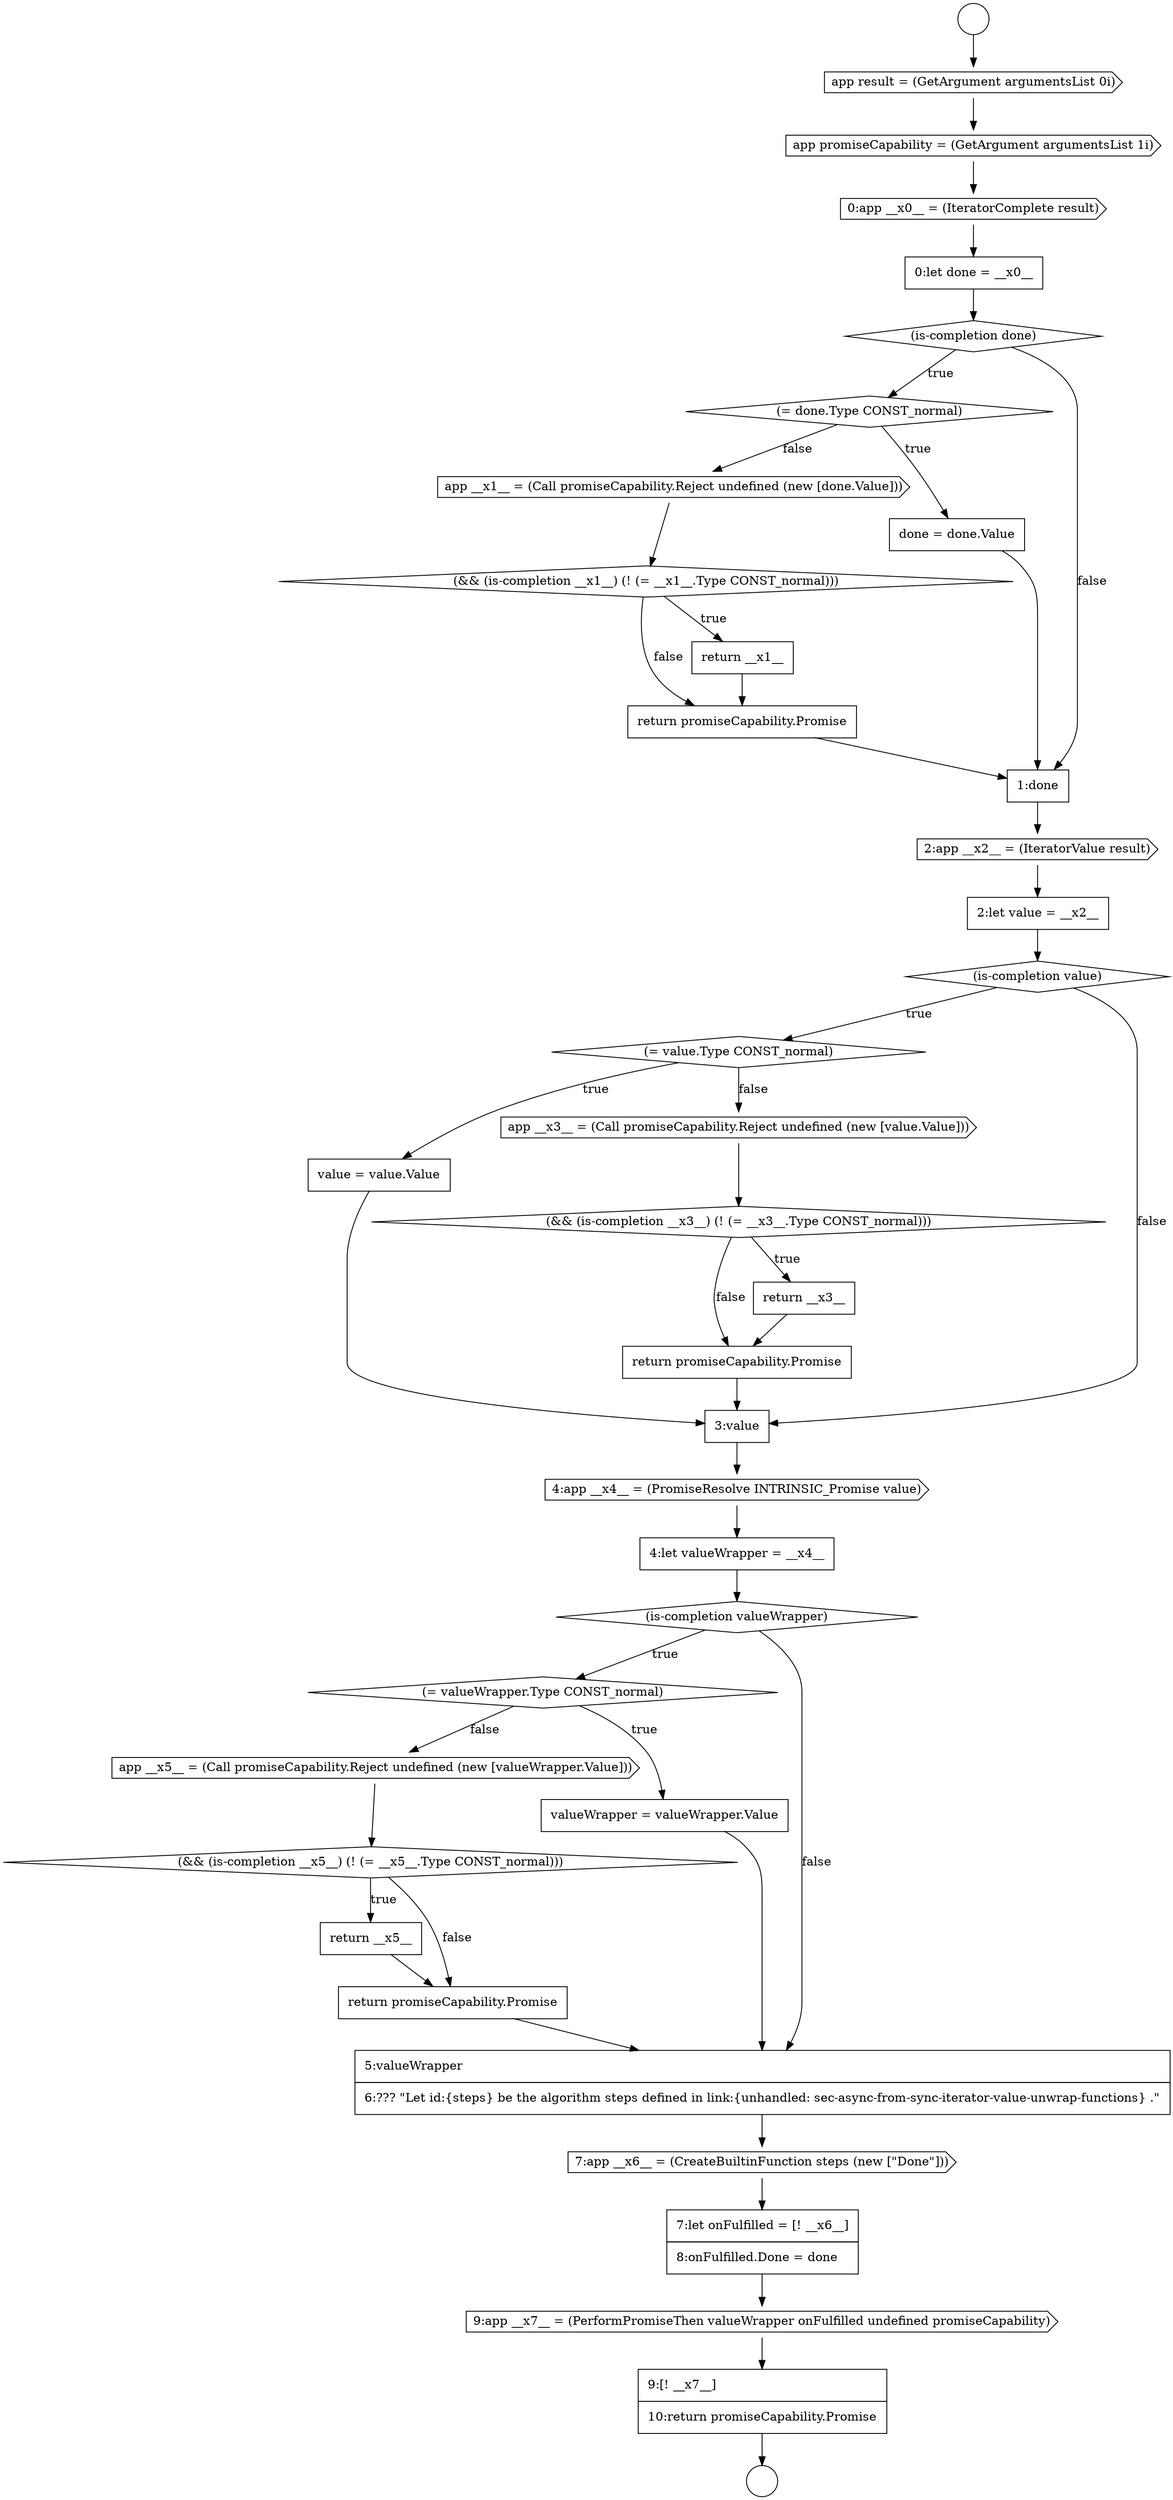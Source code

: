 digraph {
  node18180 [shape=cds, label=<<font color="black">app __x1__ = (Call promiseCapability.Reject undefined (new [done.Value]))</font>> color="black" fillcolor="white" style=filled]
  node18193 [shape=none, margin=0, label=<<font color="black">
    <table border="0" cellborder="1" cellspacing="0" cellpadding="10">
      <tr><td align="left">return promiseCapability.Promise</td></tr>
    </table>
  </font>> color="black" fillcolor="white" style=filled]
  node18171 [shape=circle label=" " color="black" fillcolor="white" style=filled]
  node18187 [shape=diamond, label=<<font color="black">(is-completion value)</font>> color="black" fillcolor="white" style=filled]
  node18207 [shape=cds, label=<<font color="black">9:app __x7__ = (PerformPromiseThen valueWrapper onFulfilled undefined promiseCapability)</font>> color="black" fillcolor="white" style=filled]
  node18197 [shape=diamond, label=<<font color="black">(is-completion valueWrapper)</font>> color="black" fillcolor="white" style=filled]
  node18177 [shape=diamond, label=<<font color="black">(is-completion done)</font>> color="black" fillcolor="white" style=filled]
  node18200 [shape=cds, label=<<font color="black">app __x5__ = (Call promiseCapability.Reject undefined (new [valueWrapper.Value]))</font>> color="black" fillcolor="white" style=filled]
  node18183 [shape=none, margin=0, label=<<font color="black">
    <table border="0" cellborder="1" cellspacing="0" cellpadding="10">
      <tr><td align="left">return promiseCapability.Promise</td></tr>
    </table>
  </font>> color="black" fillcolor="white" style=filled]
  node18188 [shape=diamond, label=<<font color="black">(= value.Type CONST_normal)</font>> color="black" fillcolor="white" style=filled]
  node18191 [shape=diamond, label=<<font color="black">(&amp;&amp; (is-completion __x3__) (! (= __x3__.Type CONST_normal)))</font>> color="black" fillcolor="white" style=filled]
  node18196 [shape=none, margin=0, label=<<font color="black">
    <table border="0" cellborder="1" cellspacing="0" cellpadding="10">
      <tr><td align="left">4:let valueWrapper = __x4__</td></tr>
    </table>
  </font>> color="black" fillcolor="white" style=filled]
  node18195 [shape=cds, label=<<font color="black">4:app __x4__ = (PromiseResolve INTRINSIC_Promise value)</font>> color="black" fillcolor="white" style=filled]
  node18182 [shape=none, margin=0, label=<<font color="black">
    <table border="0" cellborder="1" cellspacing="0" cellpadding="10">
      <tr><td align="left">return __x1__</td></tr>
    </table>
  </font>> color="black" fillcolor="white" style=filled]
  node18199 [shape=none, margin=0, label=<<font color="black">
    <table border="0" cellborder="1" cellspacing="0" cellpadding="10">
      <tr><td align="left">valueWrapper = valueWrapper.Value</td></tr>
    </table>
  </font>> color="black" fillcolor="white" style=filled]
  node18189 [shape=none, margin=0, label=<<font color="black">
    <table border="0" cellborder="1" cellspacing="0" cellpadding="10">
      <tr><td align="left">value = value.Value</td></tr>
    </table>
  </font>> color="black" fillcolor="white" style=filled]
  node18173 [shape=cds, label=<<font color="black">app result = (GetArgument argumentsList 0i)</font>> color="black" fillcolor="white" style=filled]
  node18185 [shape=cds, label=<<font color="black">2:app __x2__ = (IteratorValue result)</font>> color="black" fillcolor="white" style=filled]
  node18192 [shape=none, margin=0, label=<<font color="black">
    <table border="0" cellborder="1" cellspacing="0" cellpadding="10">
      <tr><td align="left">return __x3__</td></tr>
    </table>
  </font>> color="black" fillcolor="white" style=filled]
  node18202 [shape=none, margin=0, label=<<font color="black">
    <table border="0" cellborder="1" cellspacing="0" cellpadding="10">
      <tr><td align="left">return __x5__</td></tr>
    </table>
  </font>> color="black" fillcolor="white" style=filled]
  node18198 [shape=diamond, label=<<font color="black">(= valueWrapper.Type CONST_normal)</font>> color="black" fillcolor="white" style=filled]
  node18179 [shape=none, margin=0, label=<<font color="black">
    <table border="0" cellborder="1" cellspacing="0" cellpadding="10">
      <tr><td align="left">done = done.Value</td></tr>
    </table>
  </font>> color="black" fillcolor="white" style=filled]
  node18194 [shape=none, margin=0, label=<<font color="black">
    <table border="0" cellborder="1" cellspacing="0" cellpadding="10">
      <tr><td align="left">3:value</td></tr>
    </table>
  </font>> color="black" fillcolor="white" style=filled]
  node18174 [shape=cds, label=<<font color="black">app promiseCapability = (GetArgument argumentsList 1i)</font>> color="black" fillcolor="white" style=filled]
  node18178 [shape=diamond, label=<<font color="black">(= done.Type CONST_normal)</font>> color="black" fillcolor="white" style=filled]
  node18184 [shape=none, margin=0, label=<<font color="black">
    <table border="0" cellborder="1" cellspacing="0" cellpadding="10">
      <tr><td align="left">1:done</td></tr>
    </table>
  </font>> color="black" fillcolor="white" style=filled]
  node18190 [shape=cds, label=<<font color="black">app __x3__ = (Call promiseCapability.Reject undefined (new [value.Value]))</font>> color="black" fillcolor="white" style=filled]
  node18175 [shape=cds, label=<<font color="black">0:app __x0__ = (IteratorComplete result)</font>> color="black" fillcolor="white" style=filled]
  node18204 [shape=none, margin=0, label=<<font color="black">
    <table border="0" cellborder="1" cellspacing="0" cellpadding="10">
      <tr><td align="left">5:valueWrapper</td></tr>
      <tr><td align="left">6:??? &quot;Let id:{steps} be the algorithm steps defined in link:{unhandled: sec-async-from-sync-iterator-value-unwrap-functions} .&quot;</td></tr>
    </table>
  </font>> color="black" fillcolor="white" style=filled]
  node18172 [shape=circle label=" " color="black" fillcolor="white" style=filled]
  node18205 [shape=cds, label=<<font color="black">7:app __x6__ = (CreateBuiltinFunction steps (new [&quot;Done&quot;]))</font>> color="black" fillcolor="white" style=filled]
  node18208 [shape=none, margin=0, label=<<font color="black">
    <table border="0" cellborder="1" cellspacing="0" cellpadding="10">
      <tr><td align="left">9:[! __x7__]</td></tr>
      <tr><td align="left">10:return promiseCapability.Promise</td></tr>
    </table>
  </font>> color="black" fillcolor="white" style=filled]
  node18176 [shape=none, margin=0, label=<<font color="black">
    <table border="0" cellborder="1" cellspacing="0" cellpadding="10">
      <tr><td align="left">0:let done = __x0__</td></tr>
    </table>
  </font>> color="black" fillcolor="white" style=filled]
  node18201 [shape=diamond, label=<<font color="black">(&amp;&amp; (is-completion __x5__) (! (= __x5__.Type CONST_normal)))</font>> color="black" fillcolor="white" style=filled]
  node18206 [shape=none, margin=0, label=<<font color="black">
    <table border="0" cellborder="1" cellspacing="0" cellpadding="10">
      <tr><td align="left">7:let onFulfilled = [! __x6__]</td></tr>
      <tr><td align="left">8:onFulfilled.Done = done</td></tr>
    </table>
  </font>> color="black" fillcolor="white" style=filled]
  node18203 [shape=none, margin=0, label=<<font color="black">
    <table border="0" cellborder="1" cellspacing="0" cellpadding="10">
      <tr><td align="left">return promiseCapability.Promise</td></tr>
    </table>
  </font>> color="black" fillcolor="white" style=filled]
  node18186 [shape=none, margin=0, label=<<font color="black">
    <table border="0" cellborder="1" cellspacing="0" cellpadding="10">
      <tr><td align="left">2:let value = __x2__</td></tr>
    </table>
  </font>> color="black" fillcolor="white" style=filled]
  node18181 [shape=diamond, label=<<font color="black">(&amp;&amp; (is-completion __x1__) (! (= __x1__.Type CONST_normal)))</font>> color="black" fillcolor="white" style=filled]
  node18206 -> node18207 [ color="black"]
  node18190 -> node18191 [ color="black"]
  node18178 -> node18179 [label=<<font color="black">true</font>> color="black"]
  node18178 -> node18180 [label=<<font color="black">false</font>> color="black"]
  node18176 -> node18177 [ color="black"]
  node18194 -> node18195 [ color="black"]
  node18202 -> node18203 [ color="black"]
  node18174 -> node18175 [ color="black"]
  node18185 -> node18186 [ color="black"]
  node18181 -> node18182 [label=<<font color="black">true</font>> color="black"]
  node18181 -> node18183 [label=<<font color="black">false</font>> color="black"]
  node18182 -> node18183 [ color="black"]
  node18199 -> node18204 [ color="black"]
  node18192 -> node18193 [ color="black"]
  node18191 -> node18192 [label=<<font color="black">true</font>> color="black"]
  node18191 -> node18193 [label=<<font color="black">false</font>> color="black"]
  node18180 -> node18181 [ color="black"]
  node18189 -> node18194 [ color="black"]
  node18175 -> node18176 [ color="black"]
  node18198 -> node18199 [label=<<font color="black">true</font>> color="black"]
  node18198 -> node18200 [label=<<font color="black">false</font>> color="black"]
  node18207 -> node18208 [ color="black"]
  node18203 -> node18204 [ color="black"]
  node18173 -> node18174 [ color="black"]
  node18177 -> node18178 [label=<<font color="black">true</font>> color="black"]
  node18177 -> node18184 [label=<<font color="black">false</font>> color="black"]
  node18193 -> node18194 [ color="black"]
  node18179 -> node18184 [ color="black"]
  node18204 -> node18205 [ color="black"]
  node18200 -> node18201 [ color="black"]
  node18186 -> node18187 [ color="black"]
  node18184 -> node18185 [ color="black"]
  node18183 -> node18184 [ color="black"]
  node18196 -> node18197 [ color="black"]
  node18187 -> node18188 [label=<<font color="black">true</font>> color="black"]
  node18187 -> node18194 [label=<<font color="black">false</font>> color="black"]
  node18197 -> node18198 [label=<<font color="black">true</font>> color="black"]
  node18197 -> node18204 [label=<<font color="black">false</font>> color="black"]
  node18195 -> node18196 [ color="black"]
  node18188 -> node18189 [label=<<font color="black">true</font>> color="black"]
  node18188 -> node18190 [label=<<font color="black">false</font>> color="black"]
  node18171 -> node18173 [ color="black"]
  node18205 -> node18206 [ color="black"]
  node18208 -> node18172 [ color="black"]
  node18201 -> node18202 [label=<<font color="black">true</font>> color="black"]
  node18201 -> node18203 [label=<<font color="black">false</font>> color="black"]
}
